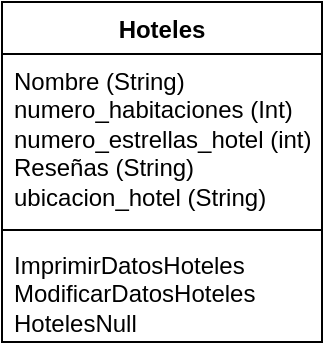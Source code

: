 <mxfile version="24.3.1" type="device">
  <diagram name="Página-1" id="5FNPETWoeGt40ZQVILET">
    <mxGraphModel dx="1434" dy="764" grid="1" gridSize="10" guides="1" tooltips="1" connect="1" arrows="1" fold="1" page="1" pageScale="1" pageWidth="827" pageHeight="1169" math="0" shadow="0">
      <root>
        <mxCell id="0" />
        <mxCell id="1" parent="0" />
        <mxCell id="FeOMmpjp_mBAAMrXc4ME-1" value="Hoteles" style="swimlane;fontStyle=1;align=center;verticalAlign=top;childLayout=stackLayout;horizontal=1;startSize=26;horizontalStack=0;resizeParent=1;resizeParentMax=0;resizeLast=0;collapsible=1;marginBottom=0;whiteSpace=wrap;html=1;" vertex="1" parent="1">
          <mxGeometry x="330" y="350" width="160" height="170" as="geometry" />
        </mxCell>
        <mxCell id="FeOMmpjp_mBAAMrXc4ME-2" value="Nombre (String)&lt;div&gt;numero_habitaciones (Int)&lt;/div&gt;&lt;div&gt;numero_estrellas_hotel (int)&lt;/div&gt;&lt;div&gt;Reseñas (String)&lt;/div&gt;&lt;div&gt;ubicacion_hotel (String)&lt;/div&gt;" style="text;strokeColor=none;fillColor=none;align=left;verticalAlign=top;spacingLeft=4;spacingRight=4;overflow=hidden;rotatable=0;points=[[0,0.5],[1,0.5]];portConstraint=eastwest;whiteSpace=wrap;html=1;" vertex="1" parent="FeOMmpjp_mBAAMrXc4ME-1">
          <mxGeometry y="26" width="160" height="84" as="geometry" />
        </mxCell>
        <mxCell id="FeOMmpjp_mBAAMrXc4ME-3" value="" style="line;strokeWidth=1;fillColor=none;align=left;verticalAlign=middle;spacingTop=-1;spacingLeft=3;spacingRight=3;rotatable=0;labelPosition=right;points=[];portConstraint=eastwest;strokeColor=inherit;" vertex="1" parent="FeOMmpjp_mBAAMrXc4ME-1">
          <mxGeometry y="110" width="160" height="8" as="geometry" />
        </mxCell>
        <mxCell id="FeOMmpjp_mBAAMrXc4ME-4" value="ImprimirDatosHoteles&lt;div&gt;ModificarDatosHoteles&lt;/div&gt;&lt;div&gt;HotelesNull&lt;/div&gt;" style="text;strokeColor=none;fillColor=none;align=left;verticalAlign=top;spacingLeft=4;spacingRight=4;overflow=hidden;rotatable=0;points=[[0,0.5],[1,0.5]];portConstraint=eastwest;whiteSpace=wrap;html=1;" vertex="1" parent="FeOMmpjp_mBAAMrXc4ME-1">
          <mxGeometry y="118" width="160" height="52" as="geometry" />
        </mxCell>
      </root>
    </mxGraphModel>
  </diagram>
</mxfile>

